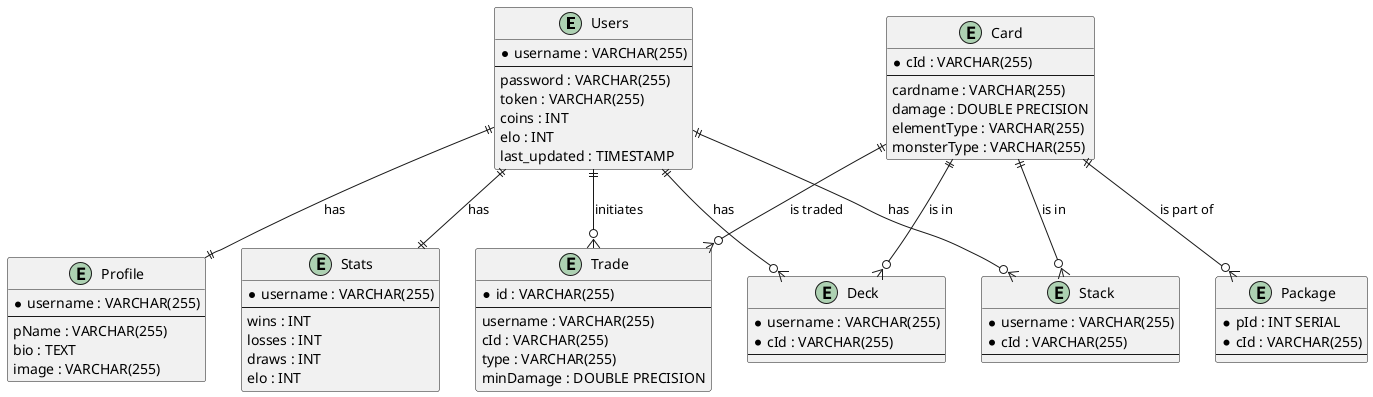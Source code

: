 @startuml
entity "Users" as Users {
    * username : VARCHAR(255)
    --
    password : VARCHAR(255)
    token : VARCHAR(255)
    coins : INT
    elo : INT
    last_updated : TIMESTAMP
}

entity "Card" as Card {
    * cId : VARCHAR(255)
    --
    cardname : VARCHAR(255)
    damage : DOUBLE PRECISION
    elementType : VARCHAR(255)
    monsterType : VARCHAR(255)
}

entity "Package" as Package {
    * pId : SERIAL
    * cId : VARCHAR(255)
}

entity "Stack" as Stack {
    * username : VARCHAR(255)
    * cId : VARCHAR(255)
}

entity "Deck" as Deck {
    * username : VARCHAR(255)
    * cId : VARCHAR(255)
}

entity "Profile" as Profile {
    * username : VARCHAR(255)
    --
    pName : VARCHAR(255)
    bio : TEXT
    image : VARCHAR(255)
}

entity "Stats" as Stats {
    * username : VARCHAR(255)
    --
    wins : INT
    losses : INT
    draws : INT
    elo : INT
}

entity "Trade" as Trade {
    * id : VARCHAR(255)
    --
    username : VARCHAR(255)
    cId : VARCHAR(255)
    type : VARCHAR(255)
    minDamage : DOUBLE PRECISION
}

@startuml

entity "Users" as Users {
    * username : VARCHAR(255)
    --
    password : VARCHAR(255)
    token : VARCHAR(255)
    coins : INT
    elo : INT
    last_updated : TIMESTAMP
}

entity "Card" as Card {
    * cId : VARCHAR(255)
    --
    cardname : VARCHAR(255)
    damage : DOUBLE PRECISION
    elementType : VARCHAR(255)
    monsterType : VARCHAR(255)
}

entity "Package" as Package {
    * pId : INT SERIAL
    * cId : VARCHAR(255)
    --
}

entity "Stack" as Stack {
    * username : VARCHAR(255)
    * cId : VARCHAR(255)
    --
}

entity "Deck" as Deck {
    * username : VARCHAR(255)
    * cId : VARCHAR(255)
    --
}

entity "Profile" as Profile {
    * username : VARCHAR(255)
    --
    pName : VARCHAR(255)
    bio : TEXT
    image : VARCHAR(255)
}

entity "Stats" as Stats {
    * username : VARCHAR(255)
    --
    wins : INT
    losses : INT
    draws : INT
    elo : INT
}

entity "Trade" as Trade {
    * id : VARCHAR(255)
    --
    username : VARCHAR(255)
    cId : VARCHAR(255)
    type : VARCHAR(255)
    minDamage : DOUBLE PRECISION
}

Users ||--o{ Stack : "has"
Users ||--o{ Deck : "has"
Users ||--|| Profile : "has"
Users ||--|| Stats : "has"
Users ||--o{ Trade : "initiates"

Card ||--o{ Package : "is part of"
Card ||--o{ Stack : "is in"
Card ||--o{ Deck : "is in"
Card ||--o{ Trade : "is traded"

@enduml

@enduml
